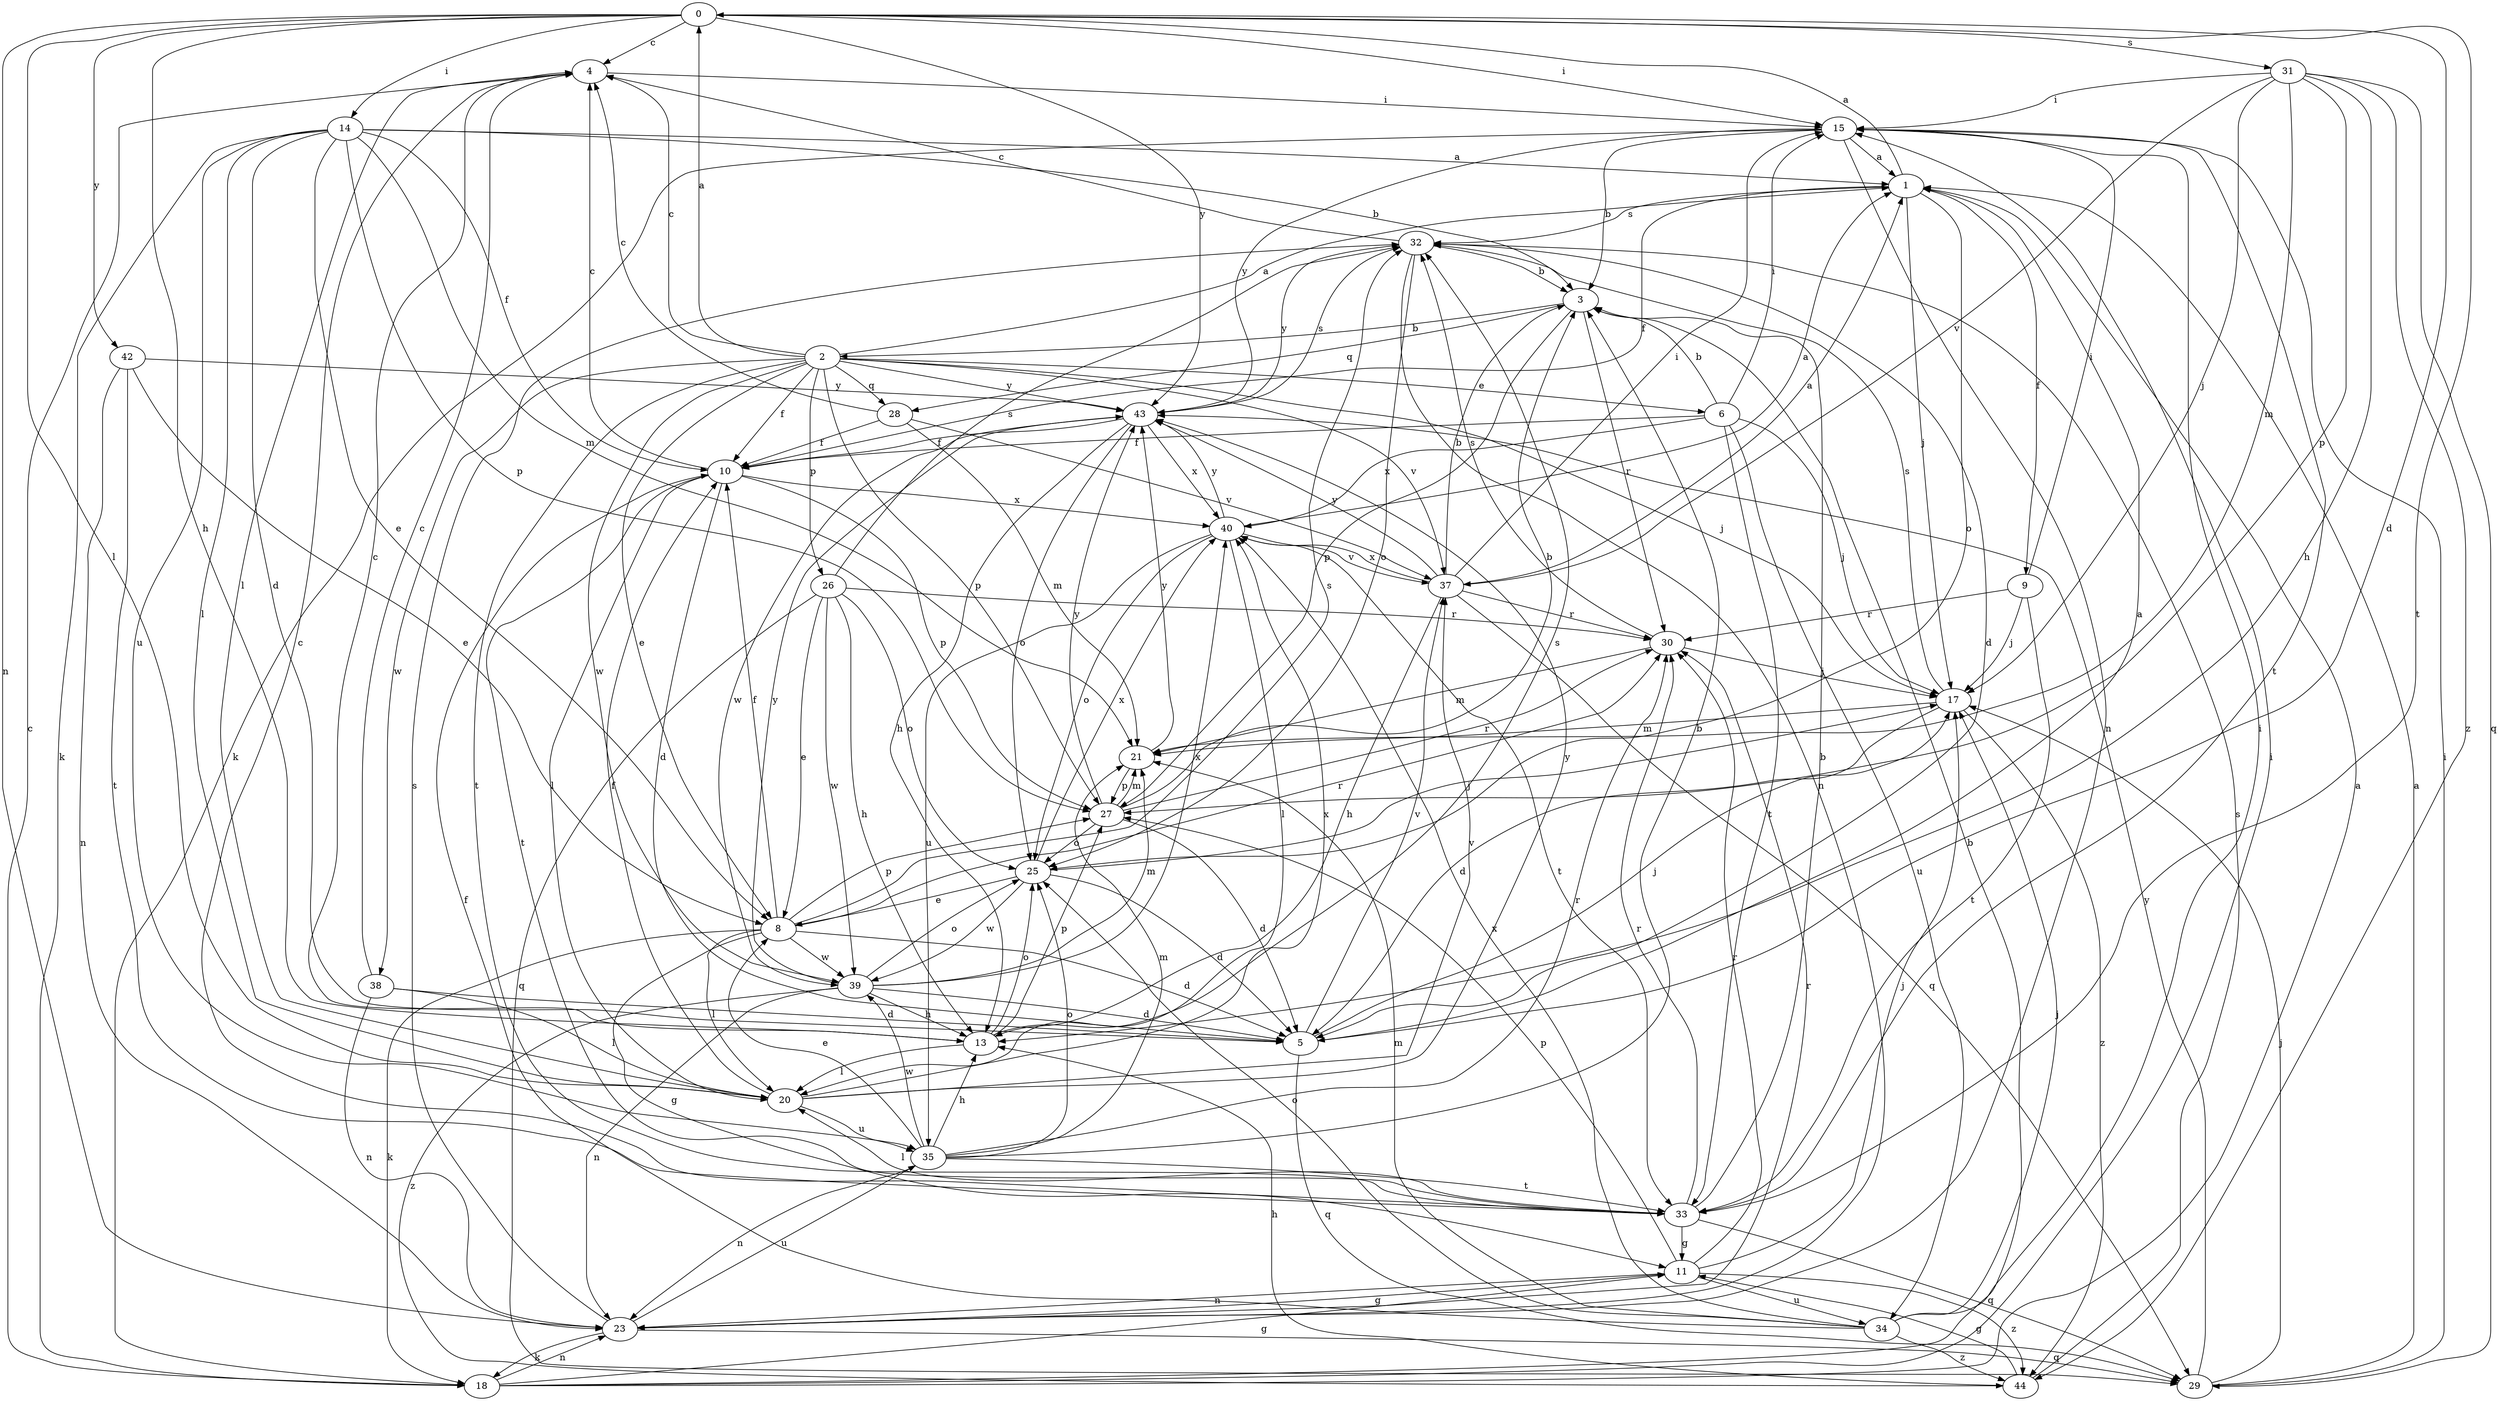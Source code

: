 strict digraph  {
0;
1;
2;
3;
4;
5;
6;
8;
9;
10;
11;
13;
14;
15;
17;
18;
20;
21;
23;
25;
26;
27;
28;
29;
30;
31;
32;
33;
34;
35;
37;
38;
39;
40;
42;
43;
44;
0 -> 4  [label=c];
0 -> 5  [label=d];
0 -> 13  [label=h];
0 -> 14  [label=i];
0 -> 15  [label=i];
0 -> 20  [label=l];
0 -> 23  [label=n];
0 -> 31  [label=s];
0 -> 33  [label=t];
0 -> 42  [label=y];
0 -> 43  [label=y];
1 -> 0  [label=a];
1 -> 9  [label=f];
1 -> 10  [label=f];
1 -> 17  [label=j];
1 -> 25  [label=o];
1 -> 32  [label=s];
2 -> 0  [label=a];
2 -> 1  [label=a];
2 -> 4  [label=c];
2 -> 6  [label=e];
2 -> 8  [label=e];
2 -> 10  [label=f];
2 -> 17  [label=j];
2 -> 26  [label=p];
2 -> 27  [label=p];
2 -> 28  [label=q];
2 -> 33  [label=t];
2 -> 37  [label=v];
2 -> 38  [label=w];
2 -> 39  [label=w];
2 -> 43  [label=y];
3 -> 2  [label=b];
3 -> 27  [label=p];
3 -> 28  [label=q];
3 -> 30  [label=r];
4 -> 15  [label=i];
4 -> 20  [label=l];
5 -> 1  [label=a];
5 -> 17  [label=j];
5 -> 29  [label=q];
5 -> 37  [label=v];
6 -> 3  [label=b];
6 -> 10  [label=f];
6 -> 15  [label=i];
6 -> 17  [label=j];
6 -> 33  [label=t];
6 -> 34  [label=u];
6 -> 40  [label=x];
8 -> 5  [label=d];
8 -> 10  [label=f];
8 -> 11  [label=g];
8 -> 18  [label=k];
8 -> 20  [label=l];
8 -> 27  [label=p];
8 -> 30  [label=r];
8 -> 32  [label=s];
8 -> 39  [label=w];
9 -> 15  [label=i];
9 -> 17  [label=j];
9 -> 30  [label=r];
9 -> 33  [label=t];
10 -> 4  [label=c];
10 -> 5  [label=d];
10 -> 20  [label=l];
10 -> 27  [label=p];
10 -> 33  [label=t];
10 -> 40  [label=x];
11 -> 17  [label=j];
11 -> 23  [label=n];
11 -> 27  [label=p];
11 -> 30  [label=r];
11 -> 34  [label=u];
11 -> 44  [label=z];
13 -> 4  [label=c];
13 -> 20  [label=l];
13 -> 25  [label=o];
13 -> 27  [label=p];
13 -> 32  [label=s];
14 -> 1  [label=a];
14 -> 3  [label=b];
14 -> 5  [label=d];
14 -> 8  [label=e];
14 -> 10  [label=f];
14 -> 18  [label=k];
14 -> 20  [label=l];
14 -> 21  [label=m];
14 -> 27  [label=p];
14 -> 35  [label=u];
15 -> 1  [label=a];
15 -> 3  [label=b];
15 -> 18  [label=k];
15 -> 23  [label=n];
15 -> 33  [label=t];
15 -> 43  [label=y];
17 -> 5  [label=d];
17 -> 21  [label=m];
17 -> 32  [label=s];
17 -> 44  [label=z];
18 -> 1  [label=a];
18 -> 3  [label=b];
18 -> 4  [label=c];
18 -> 11  [label=g];
18 -> 15  [label=i];
18 -> 23  [label=n];
20 -> 10  [label=f];
20 -> 35  [label=u];
20 -> 37  [label=v];
20 -> 40  [label=x];
20 -> 43  [label=y];
21 -> 27  [label=p];
21 -> 43  [label=y];
23 -> 11  [label=g];
23 -> 18  [label=k];
23 -> 29  [label=q];
23 -> 30  [label=r];
23 -> 32  [label=s];
23 -> 35  [label=u];
25 -> 5  [label=d];
25 -> 8  [label=e];
25 -> 17  [label=j];
25 -> 39  [label=w];
25 -> 40  [label=x];
26 -> 8  [label=e];
26 -> 13  [label=h];
26 -> 25  [label=o];
26 -> 29  [label=q];
26 -> 30  [label=r];
26 -> 32  [label=s];
26 -> 39  [label=w];
27 -> 3  [label=b];
27 -> 5  [label=d];
27 -> 21  [label=m];
27 -> 25  [label=o];
27 -> 30  [label=r];
27 -> 43  [label=y];
28 -> 4  [label=c];
28 -> 10  [label=f];
28 -> 21  [label=m];
28 -> 37  [label=v];
29 -> 1  [label=a];
29 -> 15  [label=i];
29 -> 17  [label=j];
29 -> 43  [label=y];
30 -> 17  [label=j];
30 -> 21  [label=m];
30 -> 32  [label=s];
31 -> 13  [label=h];
31 -> 15  [label=i];
31 -> 17  [label=j];
31 -> 21  [label=m];
31 -> 27  [label=p];
31 -> 29  [label=q];
31 -> 37  [label=v];
31 -> 44  [label=z];
32 -> 3  [label=b];
32 -> 4  [label=c];
32 -> 5  [label=d];
32 -> 23  [label=n];
32 -> 25  [label=o];
32 -> 43  [label=y];
33 -> 3  [label=b];
33 -> 4  [label=c];
33 -> 11  [label=g];
33 -> 20  [label=l];
33 -> 29  [label=q];
33 -> 30  [label=r];
34 -> 10  [label=f];
34 -> 15  [label=i];
34 -> 17  [label=j];
34 -> 21  [label=m];
34 -> 25  [label=o];
34 -> 40  [label=x];
34 -> 44  [label=z];
35 -> 3  [label=b];
35 -> 8  [label=e];
35 -> 13  [label=h];
35 -> 21  [label=m];
35 -> 23  [label=n];
35 -> 25  [label=o];
35 -> 30  [label=r];
35 -> 33  [label=t];
35 -> 39  [label=w];
37 -> 1  [label=a];
37 -> 3  [label=b];
37 -> 13  [label=h];
37 -> 15  [label=i];
37 -> 29  [label=q];
37 -> 30  [label=r];
37 -> 40  [label=x];
37 -> 43  [label=y];
38 -> 4  [label=c];
38 -> 5  [label=d];
38 -> 20  [label=l];
38 -> 23  [label=n];
39 -> 5  [label=d];
39 -> 13  [label=h];
39 -> 21  [label=m];
39 -> 23  [label=n];
39 -> 25  [label=o];
39 -> 40  [label=x];
39 -> 43  [label=y];
39 -> 44  [label=z];
40 -> 1  [label=a];
40 -> 20  [label=l];
40 -> 25  [label=o];
40 -> 33  [label=t];
40 -> 35  [label=u];
40 -> 37  [label=v];
40 -> 43  [label=y];
42 -> 8  [label=e];
42 -> 23  [label=n];
42 -> 33  [label=t];
42 -> 43  [label=y];
43 -> 10  [label=f];
43 -> 13  [label=h];
43 -> 25  [label=o];
43 -> 32  [label=s];
43 -> 39  [label=w];
43 -> 40  [label=x];
44 -> 11  [label=g];
44 -> 13  [label=h];
44 -> 32  [label=s];
}
